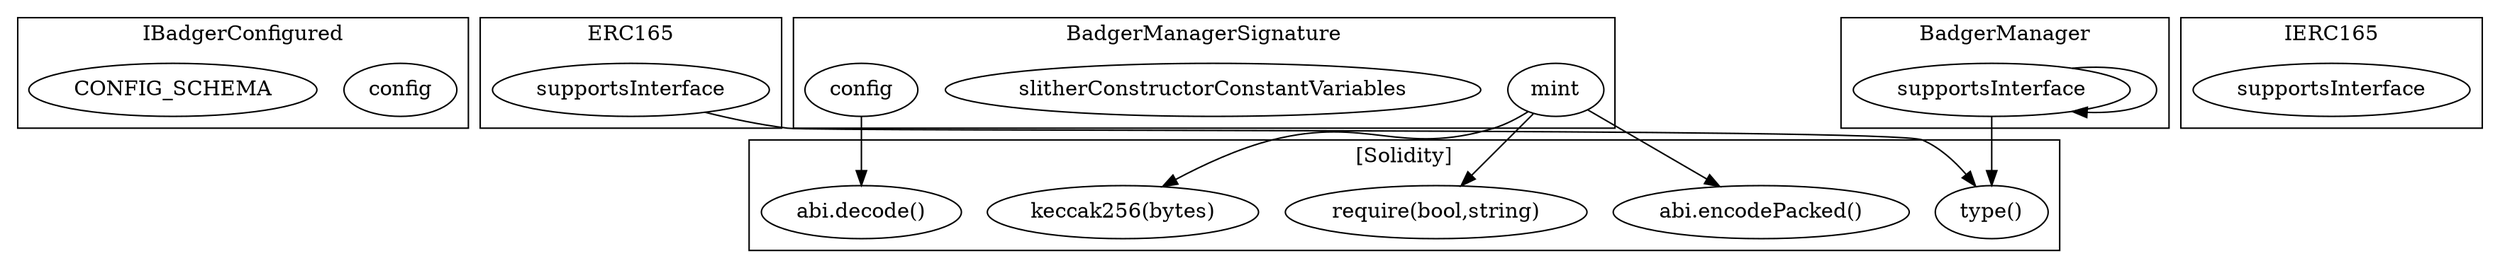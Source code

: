 strict digraph {
subgraph cluster_6468_IBadgerConfigured {
label = "IBadgerConfigured"
"6468_config" [label="config"]
"6468_CONFIG_SCHEMA" [label="CONFIG_SCHEMA"]
}subgraph cluster_3081_ERC165 {
label = "ERC165"
"3081_supportsInterface" [label="supportsInterface"]
}subgraph cluster_7091_BadgerManagerSignature {
label = "BadgerManagerSignature"
"7091_mint" [label="mint"]
"7091_slitherConstructorConstantVariables" [label="slitherConstructorConstantVariables"]
"7091_config" [label="config"]
}subgraph cluster_3093_IERC165 {
label = "IERC165"
"3093_supportsInterface" [label="supportsInterface"]
}subgraph cluster_6840_BadgerManager {
label = "BadgerManager"
"6840_supportsInterface" [label="supportsInterface"]
"6840_supportsInterface" -> "6840_supportsInterface"
}subgraph cluster_solidity {
label = "[Solidity]"
"keccak256(bytes)" 
"abi.encodePacked()" 
"type()" 
"require(bool,string)" 
"abi.decode()" 
"7091_mint" -> "abi.encodePacked()"
"7091_config" -> "abi.decode()"
"7091_mint" -> "keccak256(bytes)"
"7091_mint" -> "require(bool,string)"
"6840_supportsInterface" -> "type()"
"3081_supportsInterface" -> "type()"
}
}